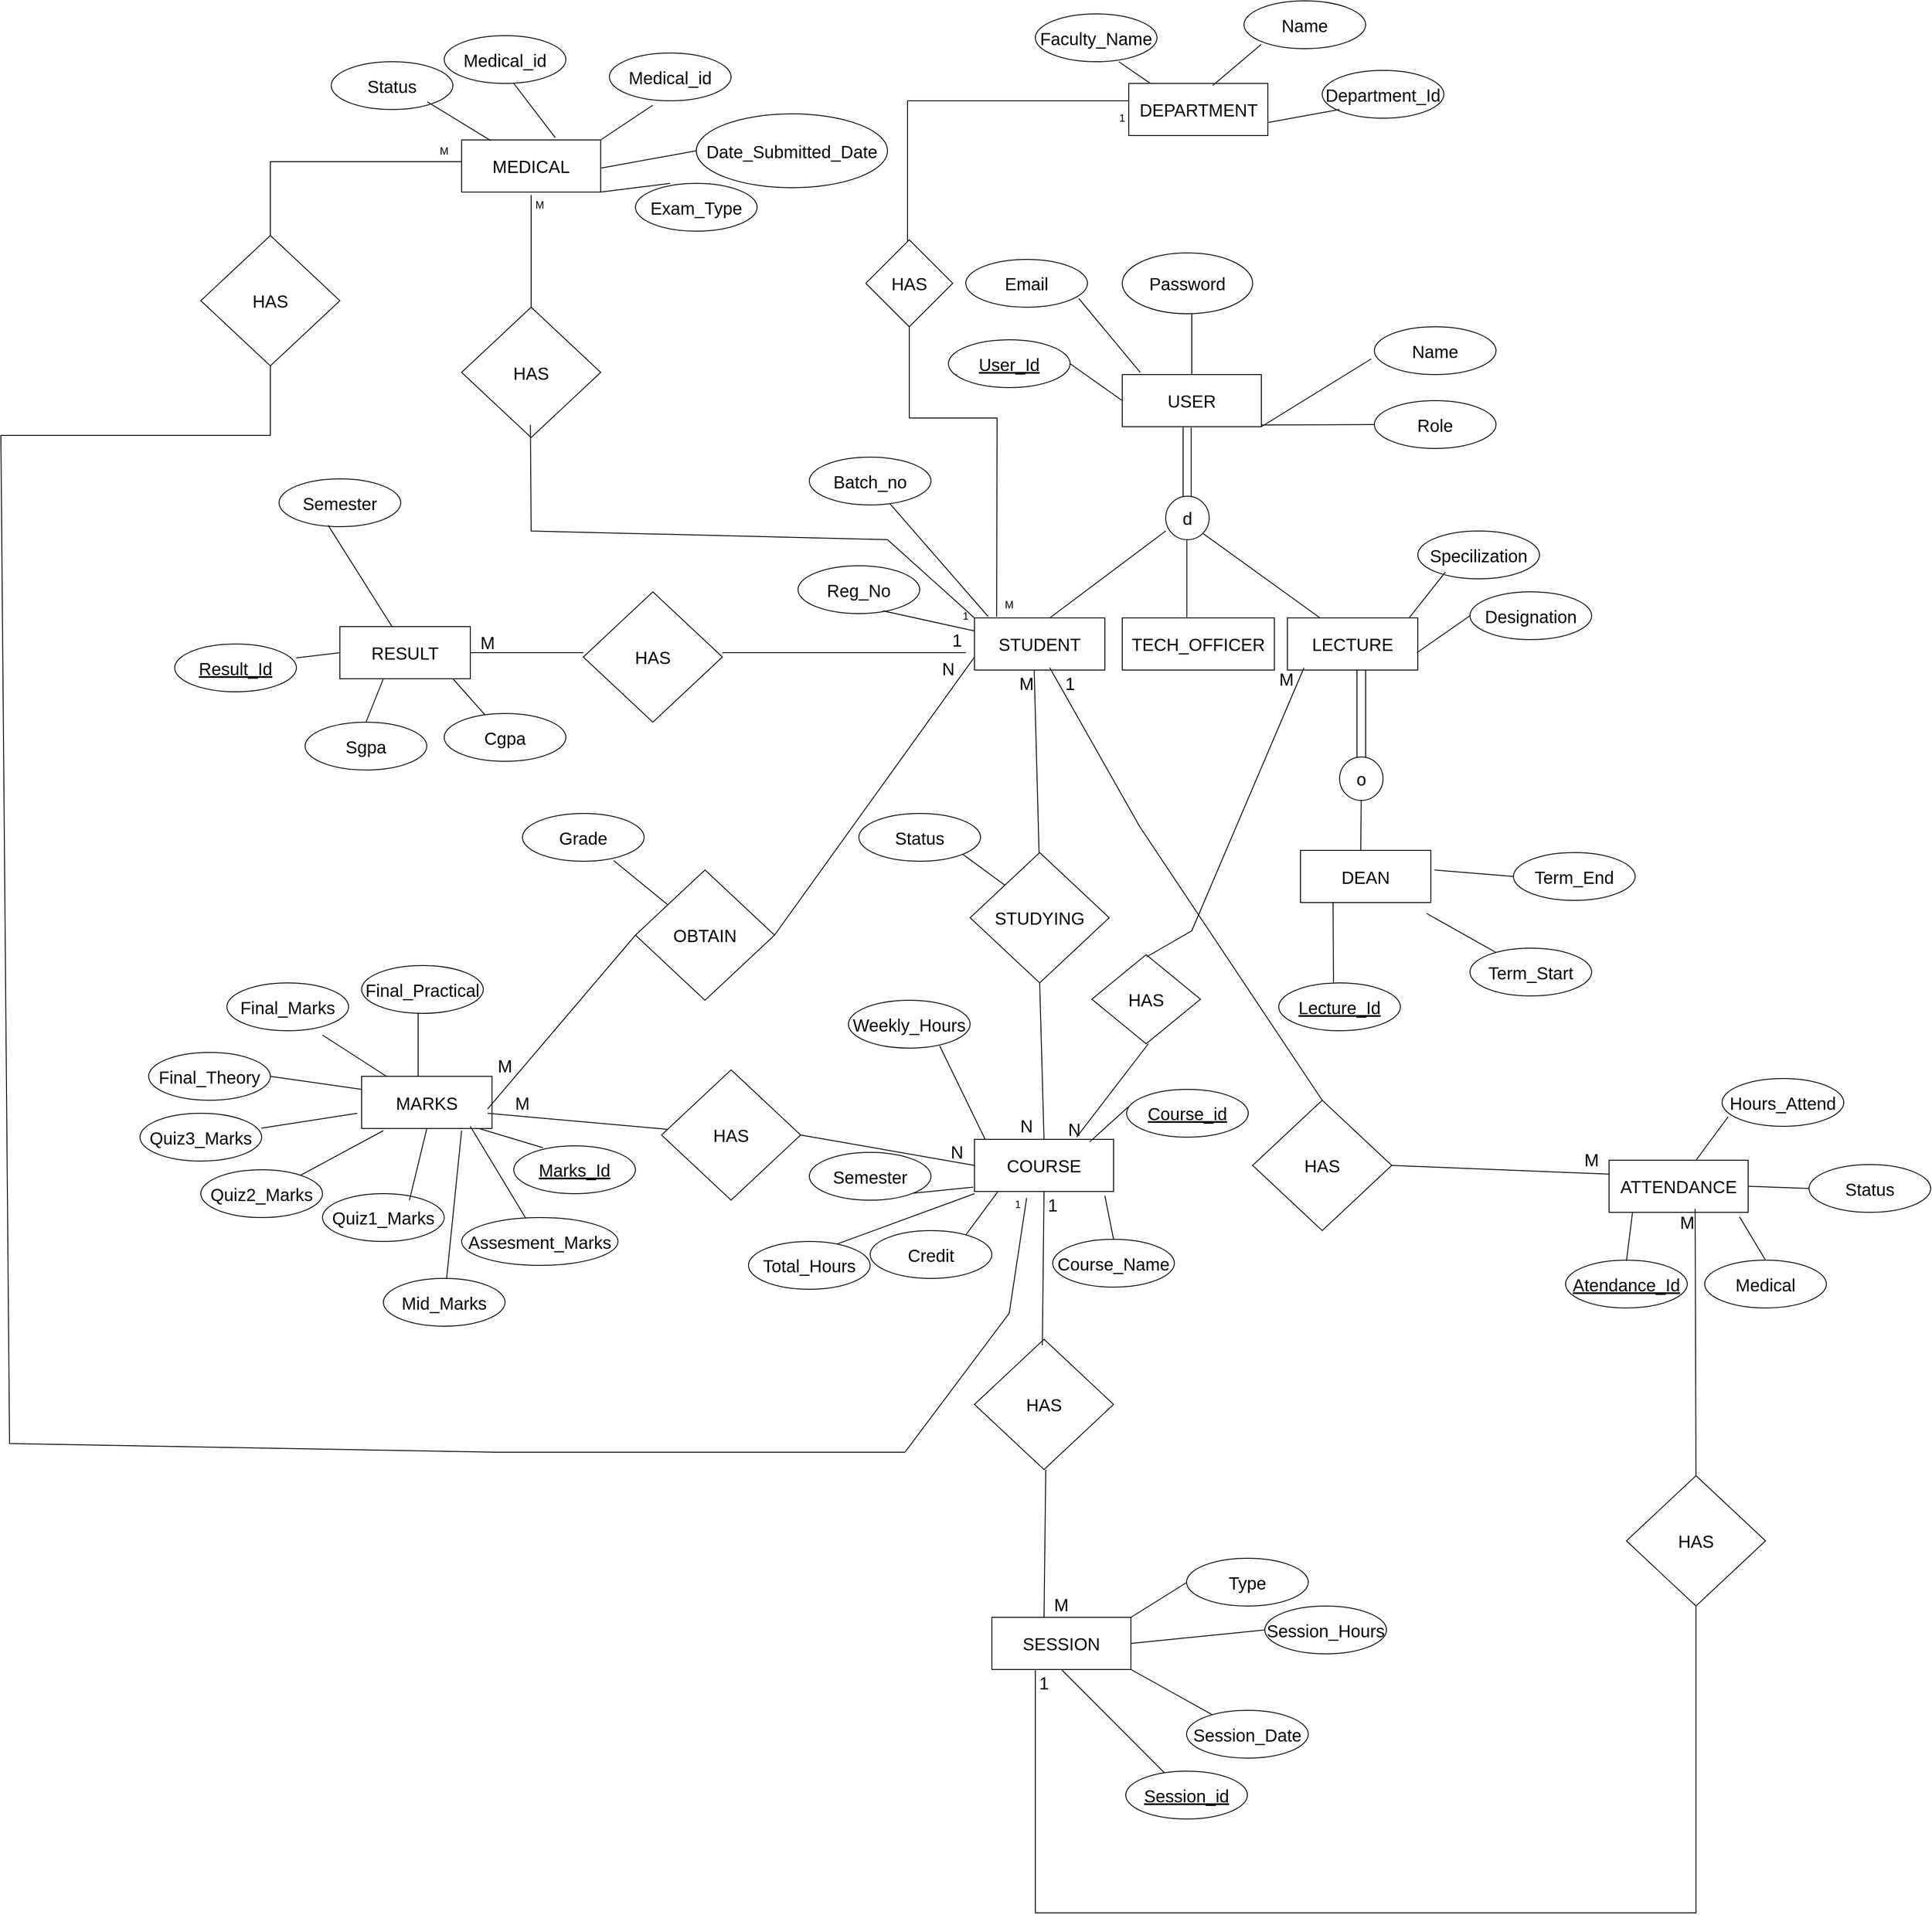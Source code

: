 <mxfile version="28.2.8">
  <diagram name="Page-1" id="Qh66qdQzl6UCUVbuFPbh">
    <mxGraphModel dx="5194" dy="1793" grid="1" gridSize="10" guides="1" tooltips="1" connect="1" arrows="1" fold="1" page="1" pageScale="1" pageWidth="1654" pageHeight="1169" background="light-dark(#FFFFFF,#000000)" math="0" shadow="0">
      <root>
        <mxCell id="0" />
        <mxCell id="1" parent="0" />
        <mxCell id="bX-nkgjppk_giDj6LDvc-8" value="&lt;font&gt;USER&lt;/font&gt;" style="rounded=0;whiteSpace=wrap;html=1;fontSize=20;labelBackgroundColor=default;" parent="1" vertex="1">
          <mxGeometry x="1130" y="430" width="160" height="60" as="geometry" />
        </mxCell>
        <mxCell id="bX-nkgjppk_giDj6LDvc-9" value="" style="endArrow=none;html=1;rounded=0;fontSize=20;" parent="1" edge="1">
          <mxGeometry width="50" height="50" relative="1" as="geometry">
            <mxPoint x="1210" y="430" as="sourcePoint" />
            <mxPoint x="1210" y="360" as="targetPoint" />
          </mxGeometry>
        </mxCell>
        <mxCell id="bX-nkgjppk_giDj6LDvc-12" value="Password" style="ellipse;whiteSpace=wrap;html=1;fontSize=20;" parent="1" vertex="1">
          <mxGeometry x="1130" y="290" width="150" height="70" as="geometry" />
        </mxCell>
        <mxCell id="bX-nkgjppk_giDj6LDvc-14" value="&lt;u&gt;User_Id&lt;/u&gt;" style="ellipse;whiteSpace=wrap;html=1;fontSize=20;" parent="1" vertex="1">
          <mxGeometry x="930" y="390" width="140" height="55" as="geometry" />
        </mxCell>
        <mxCell id="bX-nkgjppk_giDj6LDvc-15" value="" style="endArrow=none;html=1;rounded=0;exitX=1;exitY=0.5;exitDx=0;exitDy=0;fontSize=20;" parent="1" source="bX-nkgjppk_giDj6LDvc-14" edge="1">
          <mxGeometry width="50" height="50" relative="1" as="geometry">
            <mxPoint x="1080" y="510" as="sourcePoint" />
            <mxPoint x="1130" y="460" as="targetPoint" />
          </mxGeometry>
        </mxCell>
        <mxCell id="bX-nkgjppk_giDj6LDvc-20" value="Name" style="ellipse;whiteSpace=wrap;html=1;fontSize=20;" parent="1" vertex="1">
          <mxGeometry x="1420" y="375" width="140" height="55" as="geometry" />
        </mxCell>
        <mxCell id="bX-nkgjppk_giDj6LDvc-21" value="" style="endArrow=none;html=1;rounded=0;exitX=1;exitY=0.5;exitDx=0;exitDy=0;entryX=0.046;entryY=0.218;entryDx=0;entryDy=0;entryPerimeter=0;fontSize=20;" parent="1" edge="1">
          <mxGeometry width="50" height="50" relative="1" as="geometry">
            <mxPoint x="1290" y="490" as="sourcePoint" />
            <mxPoint x="1416.44" y="411.99" as="targetPoint" />
            <Array as="points" />
          </mxGeometry>
        </mxCell>
        <mxCell id="bX-nkgjppk_giDj6LDvc-22" value="Email" style="ellipse;whiteSpace=wrap;html=1;fontSize=20;" parent="1" vertex="1">
          <mxGeometry x="950" y="297.5" width="140" height="55" as="geometry" />
        </mxCell>
        <mxCell id="bX-nkgjppk_giDj6LDvc-23" value="" style="endArrow=none;html=1;rounded=0;exitX=0.129;exitY=-0.043;exitDx=0;exitDy=0;exitPerimeter=0;fontSize=20;" parent="1" source="bX-nkgjppk_giDj6LDvc-8" edge="1">
          <mxGeometry width="50" height="50" relative="1" as="geometry">
            <mxPoint x="1080" y="412.5" as="sourcePoint" />
            <mxPoint x="1080" y="342.5" as="targetPoint" />
          </mxGeometry>
        </mxCell>
        <mxCell id="bX-nkgjppk_giDj6LDvc-25" value="" style="endArrow=none;html=1;rounded=0;fontSize=20;" parent="1" edge="1">
          <mxGeometry width="50" height="50" relative="1" as="geometry">
            <mxPoint x="1200" y="570" as="sourcePoint" />
            <mxPoint x="1200" y="490" as="targetPoint" />
          </mxGeometry>
        </mxCell>
        <mxCell id="bX-nkgjppk_giDj6LDvc-26" value="" style="endArrow=none;html=1;rounded=0;fontSize=20;" parent="1" edge="1">
          <mxGeometry width="50" height="50" relative="1" as="geometry">
            <mxPoint x="1209.29" y="570" as="sourcePoint" />
            <mxPoint x="1209.29" y="490" as="targetPoint" />
          </mxGeometry>
        </mxCell>
        <mxCell id="bX-nkgjppk_giDj6LDvc-27" value="d" style="ellipse;whiteSpace=wrap;html=1;aspect=fixed;fontSize=20;" parent="1" vertex="1">
          <mxGeometry x="1180" y="570" width="50" height="50" as="geometry" />
        </mxCell>
        <mxCell id="bX-nkgjppk_giDj6LDvc-28" value="" style="endArrow=none;html=1;rounded=0;exitX=0.57;exitY=0.014;exitDx=0;exitDy=0;exitPerimeter=0;fontSize=20;" parent="1" source="bX-nkgjppk_giDj6LDvc-31" edge="1">
          <mxGeometry width="50" height="50" relative="1" as="geometry">
            <mxPoint x="1070" y="710" as="sourcePoint" />
            <mxPoint x="1180" y="610" as="targetPoint" />
          </mxGeometry>
        </mxCell>
        <mxCell id="bX-nkgjppk_giDj6LDvc-29" value="" style="endArrow=none;html=1;rounded=0;fontSize=20;" parent="1" edge="1">
          <mxGeometry width="50" height="50" relative="1" as="geometry">
            <mxPoint x="1204.29" y="720" as="sourcePoint" />
            <mxPoint x="1204.29" y="620" as="targetPoint" />
          </mxGeometry>
        </mxCell>
        <mxCell id="bX-nkgjppk_giDj6LDvc-30" value="" style="endArrow=none;html=1;rounded=0;entryX=1;entryY=1;entryDx=0;entryDy=0;exitX=0.25;exitY=0;exitDx=0;exitDy=0;fontSize=20;" parent="1" source="bX-nkgjppk_giDj6LDvc-33" target="bX-nkgjppk_giDj6LDvc-27" edge="1">
          <mxGeometry width="50" height="50" relative="1" as="geometry">
            <mxPoint x="1340" y="700" as="sourcePoint" />
            <mxPoint x="1240" y="620" as="targetPoint" />
          </mxGeometry>
        </mxCell>
        <mxCell id="bX-nkgjppk_giDj6LDvc-31" value="&lt;font&gt;STUDENT&lt;/font&gt;" style="rounded=0;whiteSpace=wrap;html=1;fontSize=20;" parent="1" vertex="1">
          <mxGeometry x="960" y="710" width="150" height="60" as="geometry" />
        </mxCell>
        <mxCell id="bX-nkgjppk_giDj6LDvc-32" value="&lt;font&gt;TECH_OFFICER&lt;/font&gt;" style="rounded=0;whiteSpace=wrap;html=1;fontSize=20;" parent="1" vertex="1">
          <mxGeometry x="1130" y="710" width="175" height="60" as="geometry" />
        </mxCell>
        <mxCell id="bX-nkgjppk_giDj6LDvc-33" value="&lt;font&gt;LECTURE&lt;/font&gt;" style="rounded=0;whiteSpace=wrap;html=1;fontSize=20;" parent="1" vertex="1">
          <mxGeometry x="1320" y="710" width="150" height="60" as="geometry" />
        </mxCell>
        <mxCell id="UqmcxjYlmGOQxnhvRvWn-1" value="" style="endArrow=none;html=1;rounded=0;entryX=0.458;entryY=1.011;entryDx=0;entryDy=0;entryPerimeter=0;fontSize=20;" parent="1" target="bX-nkgjppk_giDj6LDvc-31" edge="1">
          <mxGeometry width="50" height="50" relative="1" as="geometry">
            <mxPoint x="1034.29" y="980" as="sourcePoint" />
            <mxPoint x="1034.29" y="770" as="targetPoint" />
          </mxGeometry>
        </mxCell>
        <mxCell id="UqmcxjYlmGOQxnhvRvWn-2" value="STUDYING" style="rhombus;whiteSpace=wrap;html=1;fontSize=20;" parent="1" vertex="1">
          <mxGeometry x="955" y="980" width="160" height="150" as="geometry" />
        </mxCell>
        <mxCell id="UqmcxjYlmGOQxnhvRvWn-3" value="" style="endArrow=none;html=1;rounded=0;entryX=0.5;entryY=1;entryDx=0;entryDy=0;exitX=0.5;exitY=0;exitDx=0;exitDy=0;fontSize=20;" parent="1" source="UqmcxjYlmGOQxnhvRvWn-4" target="UqmcxjYlmGOQxnhvRvWn-2" edge="1">
          <mxGeometry width="50" height="50" relative="1" as="geometry">
            <mxPoint x="1030" y="1310" as="sourcePoint" />
            <mxPoint x="1060" y="1150" as="targetPoint" />
          </mxGeometry>
        </mxCell>
        <mxCell id="UqmcxjYlmGOQxnhvRvWn-4" value="&lt;font&gt;COURSE&lt;/font&gt;" style="rounded=0;whiteSpace=wrap;html=1;fontSize=20;" parent="1" vertex="1">
          <mxGeometry x="960" y="1310" width="160" height="60" as="geometry" />
        </mxCell>
        <mxCell id="UqmcxjYlmGOQxnhvRvWn-5" value="HAS" style="rhombus;whiteSpace=wrap;html=1;fontSize=20;" parent="1" vertex="1">
          <mxGeometry x="510" y="680" width="160" height="150" as="geometry" />
        </mxCell>
        <mxCell id="UqmcxjYlmGOQxnhvRvWn-14" value="" style="endArrow=none;html=1;rounded=0;fontSize=20;" parent="1" edge="1">
          <mxGeometry width="50" height="50" relative="1" as="geometry">
            <mxPoint x="1400" y="870" as="sourcePoint" />
            <mxPoint x="1400" y="770" as="targetPoint" />
          </mxGeometry>
        </mxCell>
        <mxCell id="UqmcxjYlmGOQxnhvRvWn-15" value="" style="endArrow=none;html=1;rounded=0;fontSize=20;" parent="1" edge="1">
          <mxGeometry width="50" height="50" relative="1" as="geometry">
            <mxPoint x="1410" y="870" as="sourcePoint" />
            <mxPoint x="1410" y="770" as="targetPoint" />
          </mxGeometry>
        </mxCell>
        <mxCell id="UqmcxjYlmGOQxnhvRvWn-16" value="o" style="ellipse;whiteSpace=wrap;html=1;aspect=fixed;fontSize=20;" parent="1" vertex="1">
          <mxGeometry x="1380" y="870" width="50" height="50" as="geometry" />
        </mxCell>
        <mxCell id="UqmcxjYlmGOQxnhvRvWn-17" value="" style="endArrow=none;html=1;rounded=0;fontSize=20;" parent="1" target="UqmcxjYlmGOQxnhvRvWn-16" edge="1">
          <mxGeometry width="50" height="50" relative="1" as="geometry">
            <mxPoint x="1404.29" y="990" as="sourcePoint" />
            <mxPoint x="1404.29" y="930" as="targetPoint" />
          </mxGeometry>
        </mxCell>
        <mxCell id="UqmcxjYlmGOQxnhvRvWn-18" value="&lt;font&gt;DEAN&lt;/font&gt;" style="rounded=0;whiteSpace=wrap;html=1;fontSize=20;" parent="1" vertex="1">
          <mxGeometry x="1335" y="977.5" width="150" height="60" as="geometry" />
        </mxCell>
        <mxCell id="UqmcxjYlmGOQxnhvRvWn-20" value="" style="endArrow=none;html=1;rounded=0;entryX=0.25;entryY=1;entryDx=0;entryDy=0;fontSize=20;" parent="1" target="UqmcxjYlmGOQxnhvRvWn-18" edge="1">
          <mxGeometry width="50" height="50" relative="1" as="geometry">
            <mxPoint x="1373" y="1130" as="sourcePoint" />
            <mxPoint x="1380.71" y="1060" as="targetPoint" />
          </mxGeometry>
        </mxCell>
        <mxCell id="UqmcxjYlmGOQxnhvRvWn-22" value="&lt;u&gt;Lecture_Id&lt;/u&gt;" style="ellipse;whiteSpace=wrap;html=1;fontSize=20;" parent="1" vertex="1">
          <mxGeometry x="1310" y="1130" width="140" height="55" as="geometry" />
        </mxCell>
        <mxCell id="UqmcxjYlmGOQxnhvRvWn-23" value="" style="endArrow=none;html=1;rounded=0;exitX=0.5;exitY=0;exitDx=0;exitDy=0;fontSize=20;" parent="1" edge="1">
          <mxGeometry width="50" height="50" relative="1" as="geometry">
            <mxPoint x="670" y="750" as="sourcePoint" />
            <mxPoint x="950" y="750" as="targetPoint" />
            <Array as="points" />
          </mxGeometry>
        </mxCell>
        <mxCell id="UqmcxjYlmGOQxnhvRvWn-24" value="OBTAIN" style="rhombus;whiteSpace=wrap;html=1;fontSize=20;" parent="1" vertex="1">
          <mxGeometry x="570" y="1000" width="160" height="150" as="geometry" />
        </mxCell>
        <mxCell id="UqmcxjYlmGOQxnhvRvWn-25" value="" style="endArrow=none;html=1;rounded=0;entryX=0;entryY=0.75;entryDx=0;entryDy=0;exitX=1;exitY=0.5;exitDx=0;exitDy=0;fontSize=20;" parent="1" source="UqmcxjYlmGOQxnhvRvWn-24" target="bX-nkgjppk_giDj6LDvc-31" edge="1">
          <mxGeometry width="50" height="50" relative="1" as="geometry">
            <mxPoint x="720" y="960" as="sourcePoint" />
            <mxPoint x="955" y="907.5" as="targetPoint" />
            <Array as="points" />
          </mxGeometry>
        </mxCell>
        <mxCell id="UqmcxjYlmGOQxnhvRvWn-26" value="" style="endArrow=none;html=1;rounded=0;fontSize=20;" parent="1" edge="1">
          <mxGeometry width="50" height="50" relative="1" as="geometry">
            <mxPoint x="320" y="1260" as="sourcePoint" />
            <mxPoint x="320" y="1150" as="targetPoint" />
          </mxGeometry>
        </mxCell>
        <mxCell id="UqmcxjYlmGOQxnhvRvWn-27" value="&lt;font&gt;MARKS&lt;/font&gt;" style="rounded=0;whiteSpace=wrap;html=1;fontSize=20;" parent="1" vertex="1">
          <mxGeometry x="255" y="1237.5" width="150" height="60" as="geometry" />
        </mxCell>
        <mxCell id="UqmcxjYlmGOQxnhvRvWn-28" value="" style="endArrow=none;html=1;rounded=0;fontSize=20;" parent="1" edge="1">
          <mxGeometry width="50" height="50" relative="1" as="geometry">
            <mxPoint x="380" y="750" as="sourcePoint" />
            <mxPoint x="510" y="750" as="targetPoint" />
          </mxGeometry>
        </mxCell>
        <mxCell id="UqmcxjYlmGOQxnhvRvWn-29" value="&lt;font&gt;RESULT&lt;/font&gt;" style="rounded=0;whiteSpace=wrap;html=1;fontSize=20;" parent="1" vertex="1">
          <mxGeometry x="230" y="720" width="150" height="60" as="geometry" />
        </mxCell>
        <mxCell id="UqmcxjYlmGOQxnhvRvWn-30" value="" style="endArrow=none;html=1;rounded=0;fontSize=20;" parent="1" edge="1">
          <mxGeometry width="50" height="50" relative="1" as="geometry">
            <mxPoint x="150" y="1370" as="sourcePoint" />
            <mxPoint x="280" y="1300" as="targetPoint" />
          </mxGeometry>
        </mxCell>
        <mxCell id="UqmcxjYlmGOQxnhvRvWn-31" value="Quiz2_Marks" style="ellipse;whiteSpace=wrap;html=1;fontSize=20;" parent="1" vertex="1">
          <mxGeometry x="70" y="1345" width="140" height="55" as="geometry" />
        </mxCell>
        <mxCell id="UqmcxjYlmGOQxnhvRvWn-32" value="Quiz3_Marks" style="ellipse;whiteSpace=wrap;html=1;fontSize=20;" parent="1" vertex="1">
          <mxGeometry y="1280" width="140" height="55" as="geometry" />
        </mxCell>
        <mxCell id="UqmcxjYlmGOQxnhvRvWn-33" value="Final_Theory" style="ellipse;whiteSpace=wrap;html=1;fontSize=20;" parent="1" vertex="1">
          <mxGeometry x="10" y="1210" width="140" height="55" as="geometry" />
        </mxCell>
        <mxCell id="UqmcxjYlmGOQxnhvRvWn-34" value="&lt;u&gt;Marks_Id&lt;/u&gt;" style="ellipse;whiteSpace=wrap;html=1;fontSize=20;" parent="1" vertex="1">
          <mxGeometry x="430" y="1317.5" width="140" height="55" as="geometry" />
        </mxCell>
        <mxCell id="UqmcxjYlmGOQxnhvRvWn-35" value="Quiz1_Marks" style="ellipse;whiteSpace=wrap;html=1;fontSize=20;" parent="1" vertex="1">
          <mxGeometry x="210" y="1372.5" width="140" height="55" as="geometry" />
        </mxCell>
        <mxCell id="UqmcxjYlmGOQxnhvRvWn-36" value="Final_Practical" style="ellipse;whiteSpace=wrap;html=1;fontSize=20;" parent="1" vertex="1">
          <mxGeometry x="255" y="1110" width="140" height="55" as="geometry" />
        </mxCell>
        <mxCell id="UqmcxjYlmGOQxnhvRvWn-37" value="" style="endArrow=none;html=1;rounded=0;entryX=0.5;entryY=1;entryDx=0;entryDy=0;fontSize=20;" parent="1" target="UqmcxjYlmGOQxnhvRvWn-27" edge="1">
          <mxGeometry width="50" height="50" relative="1" as="geometry">
            <mxPoint x="310" y="1380" as="sourcePoint" />
            <mxPoint x="440" y="1310" as="targetPoint" />
          </mxGeometry>
        </mxCell>
        <mxCell id="UqmcxjYlmGOQxnhvRvWn-38" value="" style="endArrow=none;html=1;rounded=0;exitX=0.24;exitY=0.13;exitDx=0;exitDy=0;exitPerimeter=0;fontSize=20;" parent="1" edge="1">
          <mxGeometry width="50" height="50" relative="1" as="geometry">
            <mxPoint x="463.6" y="1319.65" as="sourcePoint" />
            <mxPoint x="390" y="1297.5" as="targetPoint" />
          </mxGeometry>
        </mxCell>
        <mxCell id="UqmcxjYlmGOQxnhvRvWn-39" value="" style="endArrow=none;html=1;rounded=0;exitX=0.997;exitY=0.312;exitDx=0;exitDy=0;exitPerimeter=0;fontSize=20;" parent="1" source="UqmcxjYlmGOQxnhvRvWn-32" edge="1">
          <mxGeometry width="50" height="50" relative="1" as="geometry">
            <mxPoint x="120" y="1350" as="sourcePoint" />
            <mxPoint x="250" y="1280" as="targetPoint" />
          </mxGeometry>
        </mxCell>
        <mxCell id="UqmcxjYlmGOQxnhvRvWn-40" value="" style="endArrow=none;html=1;rounded=0;exitX=1;exitY=0.5;exitDx=0;exitDy=0;entryX=0;entryY=0.25;entryDx=0;entryDy=0;fontSize=20;" parent="1" source="UqmcxjYlmGOQxnhvRvWn-33" target="UqmcxjYlmGOQxnhvRvWn-27" edge="1">
          <mxGeometry width="50" height="50" relative="1" as="geometry">
            <mxPoint x="110" y="1240" as="sourcePoint" />
            <mxPoint x="240" y="1170" as="targetPoint" />
          </mxGeometry>
        </mxCell>
        <mxCell id="UqmcxjYlmGOQxnhvRvWn-43" value="" style="endArrow=none;html=1;rounded=0;entryX=0;entryY=0.5;entryDx=0;entryDy=0;fontSize=20;" parent="1" target="UqmcxjYlmGOQxnhvRvWn-24" edge="1">
          <mxGeometry width="50" height="50" relative="1" as="geometry">
            <mxPoint x="400" y="1275" as="sourcePoint" />
            <mxPoint x="700" y="1120" as="targetPoint" />
          </mxGeometry>
        </mxCell>
        <mxCell id="UqmcxjYlmGOQxnhvRvWn-44" value="Cgpa" style="ellipse;whiteSpace=wrap;html=1;fontSize=20;" parent="1" vertex="1">
          <mxGeometry x="350" y="820" width="140" height="55" as="geometry" />
        </mxCell>
        <mxCell id="UqmcxjYlmGOQxnhvRvWn-45" value="&lt;u&gt;Result_Id&lt;/u&gt;" style="ellipse;whiteSpace=wrap;html=1;fontSize=20;" parent="1" vertex="1">
          <mxGeometry x="40" y="740" width="140" height="55" as="geometry" />
        </mxCell>
        <mxCell id="UqmcxjYlmGOQxnhvRvWn-47" value="Sgpa" style="ellipse;whiteSpace=wrap;html=1;fontSize=20;" parent="1" vertex="1">
          <mxGeometry x="190" y="830" width="140" height="55" as="geometry" />
        </mxCell>
        <mxCell id="UqmcxjYlmGOQxnhvRvWn-49" value="" style="endArrow=none;html=1;rounded=0;exitX=0.5;exitY=0;exitDx=0;exitDy=0;fontSize=20;" parent="1" source="UqmcxjYlmGOQxnhvRvWn-47" edge="1">
          <mxGeometry width="50" height="50" relative="1" as="geometry">
            <mxPoint x="280" y="890" as="sourcePoint" />
            <mxPoint x="280" y="780" as="targetPoint" />
          </mxGeometry>
        </mxCell>
        <mxCell id="UqmcxjYlmGOQxnhvRvWn-50" value="" style="endArrow=none;html=1;rounded=0;fontSize=20;" parent="1" source="UqmcxjYlmGOQxnhvRvWn-44" edge="1">
          <mxGeometry width="50" height="50" relative="1" as="geometry">
            <mxPoint x="360" y="890" as="sourcePoint" />
            <mxPoint x="360" y="780" as="targetPoint" />
          </mxGeometry>
        </mxCell>
        <mxCell id="UqmcxjYlmGOQxnhvRvWn-51" value="" style="endArrow=none;html=1;rounded=0;entryX=0.998;entryY=0.291;entryDx=0;entryDy=0;entryPerimeter=0;exitX=0;exitY=0.5;exitDx=0;exitDy=0;fontSize=20;" parent="1" source="UqmcxjYlmGOQxnhvRvWn-29" target="UqmcxjYlmGOQxnhvRvWn-45" edge="1">
          <mxGeometry width="50" height="50" relative="1" as="geometry">
            <mxPoint x="230" y="780" as="sourcePoint" />
            <mxPoint x="230.41" y="730" as="targetPoint" />
          </mxGeometry>
        </mxCell>
        <mxCell id="UqmcxjYlmGOQxnhvRvWn-53" value="HAS" style="rhombus;whiteSpace=wrap;html=1;fontSize=20;" parent="1" vertex="1">
          <mxGeometry x="600" y="1230" width="160" height="150" as="geometry" />
        </mxCell>
        <mxCell id="UqmcxjYlmGOQxnhvRvWn-54" value="HAS" style="rhombus;whiteSpace=wrap;html=1;fontSize=20;" parent="1" vertex="1">
          <mxGeometry x="1280" y="1265" width="160" height="150" as="geometry" />
        </mxCell>
        <mxCell id="UqmcxjYlmGOQxnhvRvWn-55" value="" style="endArrow=none;html=1;rounded=0;fontSize=20;" parent="1" target="UqmcxjYlmGOQxnhvRvWn-53" edge="1">
          <mxGeometry width="50" height="50" relative="1" as="geometry">
            <mxPoint x="400" y="1280" as="sourcePoint" />
            <mxPoint x="450" y="1230" as="targetPoint" />
          </mxGeometry>
        </mxCell>
        <mxCell id="UqmcxjYlmGOQxnhvRvWn-56" value="" style="endArrow=none;html=1;rounded=0;entryX=0;entryY=0.5;entryDx=0;entryDy=0;exitX=1;exitY=0.5;exitDx=0;exitDy=0;fontSize=20;" parent="1" source="UqmcxjYlmGOQxnhvRvWn-53" target="UqmcxjYlmGOQxnhvRvWn-4" edge="1">
          <mxGeometry width="50" height="50" relative="1" as="geometry">
            <mxPoint x="766" y="1283" as="sourcePoint" />
            <mxPoint x="987" y="1287" as="targetPoint" />
          </mxGeometry>
        </mxCell>
        <mxCell id="UqmcxjYlmGOQxnhvRvWn-58" value="" style="endArrow=none;html=1;rounded=0;entryX=0.5;entryY=0;entryDx=0;entryDy=0;exitX=0.577;exitY=0.955;exitDx=0;exitDy=0;exitPerimeter=0;fontSize=20;" parent="1" source="bX-nkgjppk_giDj6LDvc-31" target="UqmcxjYlmGOQxnhvRvWn-54" edge="1">
          <mxGeometry width="50" height="50" relative="1" as="geometry">
            <mxPoint x="1060" y="780" as="sourcePoint" />
            <mxPoint x="1320" y="1139.5" as="targetPoint" />
            <Array as="points">
              <mxPoint x="1150" y="950" />
            </Array>
          </mxGeometry>
        </mxCell>
        <mxCell id="UqmcxjYlmGOQxnhvRvWn-59" value="Credit" style="ellipse;whiteSpace=wrap;html=1;fontSize=20;" parent="1" vertex="1">
          <mxGeometry x="840" y="1415" width="140" height="55" as="geometry" />
        </mxCell>
        <mxCell id="UqmcxjYlmGOQxnhvRvWn-60" value="Course_Name" style="ellipse;whiteSpace=wrap;html=1;fontSize=20;" parent="1" vertex="1">
          <mxGeometry x="1050" y="1425" width="140" height="55" as="geometry" />
        </mxCell>
        <mxCell id="UqmcxjYlmGOQxnhvRvWn-61" value="&lt;u&gt;Course_id&lt;/u&gt;" style="ellipse;whiteSpace=wrap;html=1;fontSize=20;" parent="1" vertex="1">
          <mxGeometry x="1135" y="1252.5" width="140" height="55" as="geometry" />
        </mxCell>
        <mxCell id="UqmcxjYlmGOQxnhvRvWn-63" value="" style="endArrow=none;html=1;rounded=0;fontSize=20;" parent="1" edge="1">
          <mxGeometry width="50" height="50" relative="1" as="geometry">
            <mxPoint x="950" y="1420" as="sourcePoint" />
            <mxPoint x="987" y="1370" as="targetPoint" />
          </mxGeometry>
        </mxCell>
        <mxCell id="UqmcxjYlmGOQxnhvRvWn-64" value="" style="endArrow=none;html=1;rounded=0;fontSize=20;entryX=0.012;entryY=0.371;entryDx=0;entryDy=0;entryPerimeter=0;exitX=0.828;exitY=0.049;exitDx=0;exitDy=0;exitPerimeter=0;" parent="1" source="UqmcxjYlmGOQxnhvRvWn-4" target="UqmcxjYlmGOQxnhvRvWn-61" edge="1">
          <mxGeometry width="50" height="50" relative="1" as="geometry">
            <mxPoint x="1083" y="1319" as="sourcePoint" />
            <mxPoint x="1120" y="1269" as="targetPoint" />
          </mxGeometry>
        </mxCell>
        <mxCell id="UqmcxjYlmGOQxnhvRvWn-65" value="" style="endArrow=none;html=1;rounded=0;exitX=0.5;exitY=0;exitDx=0;exitDy=0;fontSize=20;" parent="1" source="UqmcxjYlmGOQxnhvRvWn-60" edge="1">
          <mxGeometry width="50" height="50" relative="1" as="geometry">
            <mxPoint x="1073" y="1425" as="sourcePoint" />
            <mxPoint x="1110" y="1375" as="targetPoint" />
          </mxGeometry>
        </mxCell>
        <mxCell id="UqmcxjYlmGOQxnhvRvWn-67" value="Term_Start" style="ellipse;whiteSpace=wrap;html=1;fontSize=20;" parent="1" vertex="1">
          <mxGeometry x="1530" y="1090" width="140" height="55" as="geometry" />
        </mxCell>
        <mxCell id="UqmcxjYlmGOQxnhvRvWn-68" value="Term_End" style="ellipse;whiteSpace=wrap;html=1;fontSize=20;" parent="1" vertex="1">
          <mxGeometry x="1580" y="980" width="140" height="55" as="geometry" />
        </mxCell>
        <mxCell id="UqmcxjYlmGOQxnhvRvWn-70" value="" style="endArrow=none;html=1;rounded=0;entryX=0.25;entryY=1;entryDx=0;entryDy=0;fontSize=20;" parent="1" source="UqmcxjYlmGOQxnhvRvWn-67" edge="1">
          <mxGeometry width="50" height="50" relative="1" as="geometry">
            <mxPoint x="1480" y="1130" as="sourcePoint" />
            <mxPoint x="1480" y="1050" as="targetPoint" />
          </mxGeometry>
        </mxCell>
        <mxCell id="UqmcxjYlmGOQxnhvRvWn-72" value="" style="endArrow=none;html=1;rounded=0;entryX=0.25;entryY=1;entryDx=0;entryDy=0;exitX=0;exitY=0.5;exitDx=0;exitDy=0;fontSize=20;" parent="1" source="UqmcxjYlmGOQxnhvRvWn-68" edge="1">
          <mxGeometry width="50" height="50" relative="1" as="geometry">
            <mxPoint x="1489.17" y="1080" as="sourcePoint" />
            <mxPoint x="1489.17" y="1000" as="targetPoint" />
          </mxGeometry>
        </mxCell>
        <mxCell id="UqmcxjYlmGOQxnhvRvWn-73" value="Specilization" style="ellipse;whiteSpace=wrap;html=1;fontSize=20;" parent="1" vertex="1">
          <mxGeometry x="1470" y="610" width="140" height="55" as="geometry" />
        </mxCell>
        <mxCell id="UqmcxjYlmGOQxnhvRvWn-77" value="" style="endArrow=none;html=1;rounded=0;entryX=0.25;entryY=1;entryDx=0;entryDy=0;exitX=0.226;exitY=0.861;exitDx=0;exitDy=0;exitPerimeter=0;fontSize=20;" parent="1" source="UqmcxjYlmGOQxnhvRvWn-73" edge="1">
          <mxGeometry width="50" height="50" relative="1" as="geometry">
            <mxPoint x="1550.83" y="718" as="sourcePoint" />
            <mxPoint x="1460" y="710" as="targetPoint" />
          </mxGeometry>
        </mxCell>
        <mxCell id="UqmcxjYlmGOQxnhvRvWn-78" value="Reg_No" style="ellipse;whiteSpace=wrap;html=1;fontSize=20;" parent="1" vertex="1">
          <mxGeometry x="757" y="650" width="140" height="55" as="geometry" />
        </mxCell>
        <mxCell id="UqmcxjYlmGOQxnhvRvWn-79" value="" style="endArrow=none;html=1;rounded=0;exitX=0;exitY=0.25;exitDx=0;exitDy=0;entryX=0.698;entryY=0.943;entryDx=0;entryDy=0;entryPerimeter=0;fontSize=20;" parent="1" source="bX-nkgjppk_giDj6LDvc-31" target="UqmcxjYlmGOQxnhvRvWn-78" edge="1">
          <mxGeometry width="50" height="50" relative="1" as="geometry">
            <mxPoint x="898" y="750" as="sourcePoint" />
            <mxPoint x="910" y="700" as="targetPoint" />
          </mxGeometry>
        </mxCell>
        <mxCell id="UqmcxjYlmGOQxnhvRvWn-80" value="Final_Marks" style="ellipse;whiteSpace=wrap;html=1;fontSize=20;" parent="1" vertex="1">
          <mxGeometry x="100" y="1130" width="140" height="55" as="geometry" />
        </mxCell>
        <mxCell id="UqmcxjYlmGOQxnhvRvWn-81" value="" style="endArrow=none;html=1;rounded=0;fontSize=20;" parent="1" source="UqmcxjYlmGOQxnhvRvWn-27" edge="1">
          <mxGeometry width="50" height="50" relative="1" as="geometry">
            <mxPoint x="210" y="1300" as="sourcePoint" />
            <mxPoint x="210" y="1190" as="targetPoint" />
          </mxGeometry>
        </mxCell>
        <mxCell id="UqmcxjYlmGOQxnhvRvWn-82" value="&lt;span&gt;ATTENDANCE&lt;/span&gt;" style="rounded=0;whiteSpace=wrap;html=1;fontSize=20;" parent="1" vertex="1">
          <mxGeometry x="1690" y="1334" width="160" height="60" as="geometry" />
        </mxCell>
        <mxCell id="UqmcxjYlmGOQxnhvRvWn-83" value="&lt;u&gt;Atendance_Id&lt;/u&gt;" style="ellipse;whiteSpace=wrap;html=1;fontSize=20;" parent="1" vertex="1">
          <mxGeometry x="1640" y="1449" width="140" height="55" as="geometry" />
        </mxCell>
        <mxCell id="UqmcxjYlmGOQxnhvRvWn-84" value="Medical" style="ellipse;whiteSpace=wrap;html=1;fontSize=20;" parent="1" vertex="1">
          <mxGeometry x="1800" y="1449" width="140" height="55" as="geometry" />
        </mxCell>
        <mxCell id="UqmcxjYlmGOQxnhvRvWn-85" value="Hours_Attend" style="ellipse;whiteSpace=wrap;html=1;fontSize=20;" parent="1" vertex="1">
          <mxGeometry x="1820" y="1240" width="140" height="55" as="geometry" />
        </mxCell>
        <mxCell id="UqmcxjYlmGOQxnhvRvWn-86" value="" style="endArrow=none;html=1;rounded=0;fontSize=20;" parent="1" edge="1">
          <mxGeometry width="50" height="50" relative="1" as="geometry">
            <mxPoint x="1710" y="1450" as="sourcePoint" />
            <mxPoint x="1717" y="1394" as="targetPoint" />
          </mxGeometry>
        </mxCell>
        <mxCell id="UqmcxjYlmGOQxnhvRvWn-87" value="" style="endArrow=none;html=1;rounded=0;fontSize=20;" parent="1" edge="1">
          <mxGeometry width="50" height="50" relative="1" as="geometry">
            <mxPoint x="1790" y="1334" as="sourcePoint" />
            <mxPoint x="1827" y="1284" as="targetPoint" />
          </mxGeometry>
        </mxCell>
        <mxCell id="UqmcxjYlmGOQxnhvRvWn-88" value="" style="endArrow=none;html=1;rounded=0;exitX=0.5;exitY=0;exitDx=0;exitDy=0;fontSize=20;" parent="1" source="UqmcxjYlmGOQxnhvRvWn-84" edge="1">
          <mxGeometry width="50" height="50" relative="1" as="geometry">
            <mxPoint x="1803" y="1449" as="sourcePoint" />
            <mxPoint x="1840" y="1399" as="targetPoint" />
          </mxGeometry>
        </mxCell>
        <mxCell id="UqmcxjYlmGOQxnhvRvWn-89" value="" style="endArrow=none;html=1;rounded=0;entryX=1;entryY=0.5;entryDx=0;entryDy=0;exitX=0;exitY=0.267;exitDx=0;exitDy=0;exitPerimeter=0;fontSize=20;" parent="1" source="UqmcxjYlmGOQxnhvRvWn-82" target="UqmcxjYlmGOQxnhvRvWn-54" edge="1">
          <mxGeometry width="50" height="50" relative="1" as="geometry">
            <mxPoint x="1410" y="1560" as="sourcePoint" />
            <mxPoint x="1447" y="1510" as="targetPoint" />
          </mxGeometry>
        </mxCell>
        <mxCell id="UqmcxjYlmGOQxnhvRvWn-92" value="Status" style="ellipse;whiteSpace=wrap;html=1;fontSize=20;" parent="1" vertex="1">
          <mxGeometry x="1920" y="1339" width="140" height="55" as="geometry" />
        </mxCell>
        <mxCell id="UqmcxjYlmGOQxnhvRvWn-93" value="" style="endArrow=none;html=1;rounded=0;exitX=0;exitY=0.5;exitDx=0;exitDy=0;entryX=1;entryY=0.5;entryDx=0;entryDy=0;fontSize=20;" parent="1" source="UqmcxjYlmGOQxnhvRvWn-92" target="UqmcxjYlmGOQxnhvRvWn-82" edge="1">
          <mxGeometry width="50" height="50" relative="1" as="geometry">
            <mxPoint x="1900" y="1430" as="sourcePoint" />
            <mxPoint x="1860" y="1370" as="targetPoint" />
          </mxGeometry>
        </mxCell>
        <mxCell id="UqmcxjYlmGOQxnhvRvWn-96" value="M" style="text;html=1;whiteSpace=wrap;strokeColor=none;fillColor=none;align=center;verticalAlign=middle;rounded=0;fontSize=20;" parent="1" vertex="1">
          <mxGeometry x="410" y="1252.5" width="60" height="30" as="geometry" />
        </mxCell>
        <mxCell id="UqmcxjYlmGOQxnhvRvWn-98" value="N" style="text;html=1;whiteSpace=wrap;strokeColor=none;fillColor=none;align=center;verticalAlign=middle;rounded=0;fontSize=20;" parent="1" vertex="1">
          <mxGeometry x="910" y="1309" width="60" height="30" as="geometry" />
        </mxCell>
        <mxCell id="UqmcxjYlmGOQxnhvRvWn-99" value="M" style="text;html=1;whiteSpace=wrap;strokeColor=none;fillColor=none;align=center;verticalAlign=middle;rounded=0;fontSize=20;" parent="1" vertex="1">
          <mxGeometry x="390" y="1210" width="60" height="30" as="geometry" />
        </mxCell>
        <mxCell id="UqmcxjYlmGOQxnhvRvWn-100" value="N" style="text;html=1;whiteSpace=wrap;strokeColor=none;fillColor=none;align=center;verticalAlign=middle;rounded=0;fontSize=20;" parent="1" vertex="1">
          <mxGeometry x="900" y="752.5" width="60" height="30" as="geometry" />
        </mxCell>
        <mxCell id="UqmcxjYlmGOQxnhvRvWn-101" value="1" style="text;html=1;whiteSpace=wrap;strokeColor=none;fillColor=none;align=center;verticalAlign=middle;rounded=0;fontSize=20;" parent="1" vertex="1">
          <mxGeometry x="910" y="720" width="60" height="30" as="geometry" />
        </mxCell>
        <mxCell id="UqmcxjYlmGOQxnhvRvWn-102" value="M" style="text;html=1;whiteSpace=wrap;strokeColor=none;fillColor=none;align=center;verticalAlign=middle;rounded=0;fontSize=20;" parent="1" vertex="1">
          <mxGeometry x="370" y="722.5" width="60" height="30" as="geometry" />
        </mxCell>
        <mxCell id="UqmcxjYlmGOQxnhvRvWn-105" value="1" style="text;html=1;whiteSpace=wrap;strokeColor=none;fillColor=none;align=center;verticalAlign=middle;rounded=0;fontSize=20;" parent="1" vertex="1">
          <mxGeometry x="1040" y="770" width="60" height="30" as="geometry" />
        </mxCell>
        <mxCell id="UqmcxjYlmGOQxnhvRvWn-106" value="M" style="text;html=1;whiteSpace=wrap;strokeColor=none;fillColor=none;align=center;verticalAlign=middle;rounded=0;fontSize=20;" parent="1" vertex="1">
          <mxGeometry x="990" y="770" width="60" height="30" as="geometry" />
        </mxCell>
        <mxCell id="UqmcxjYlmGOQxnhvRvWn-110" value="N" style="text;html=1;whiteSpace=wrap;strokeColor=none;fillColor=none;align=center;verticalAlign=middle;rounded=0;fontSize=20;" parent="1" vertex="1">
          <mxGeometry x="990" y="1279" width="60" height="30" as="geometry" />
        </mxCell>
        <mxCell id="UqmcxjYlmGOQxnhvRvWn-115" value="" style="endArrow=none;html=1;rounded=0;exitX=1;exitY=0.5;exitDx=0;exitDy=0;fontSize=20;" parent="1" target="bX-nkgjppk_giDj6LDvc-14" edge="1">
          <mxGeometry width="50" height="50" relative="1" as="geometry">
            <mxPoint x="940" y="430" as="sourcePoint" />
            <mxPoint x="1000" y="472" as="targetPoint" />
          </mxGeometry>
        </mxCell>
        <mxCell id="wn23WGTJlnTn1GHfbGU1-1" value="Role" style="ellipse;whiteSpace=wrap;html=1;fontSize=20;" parent="1" vertex="1">
          <mxGeometry x="1420" y="460" width="140" height="55" as="geometry" />
        </mxCell>
        <mxCell id="wn23WGTJlnTn1GHfbGU1-3" value="" style="endArrow=none;html=1;rounded=0;entryX=0;entryY=0.5;entryDx=0;entryDy=0;fontSize=20;" parent="1" target="wn23WGTJlnTn1GHfbGU1-1" edge="1">
          <mxGeometry width="50" height="50" relative="1" as="geometry">
            <mxPoint x="1290" y="488" as="sourcePoint" />
            <mxPoint x="1396.44" y="421" as="targetPoint" />
            <Array as="points" />
          </mxGeometry>
        </mxCell>
        <mxCell id="wn23WGTJlnTn1GHfbGU1-4" value="Batch_no" style="ellipse;whiteSpace=wrap;html=1;fontSize=20;" parent="1" vertex="1">
          <mxGeometry x="770" y="525" width="140" height="55" as="geometry" />
        </mxCell>
        <mxCell id="wn23WGTJlnTn1GHfbGU1-5" value="" style="endArrow=none;html=1;rounded=0;exitX=0.104;exitY=-0.029;exitDx=0;exitDy=0;fontSize=20;exitPerimeter=0;" parent="1" source="bX-nkgjppk_giDj6LDvc-31" target="wn23WGTJlnTn1GHfbGU1-4" edge="1">
          <mxGeometry width="50" height="50" relative="1" as="geometry">
            <mxPoint x="930" y="700" as="sourcePoint" />
            <mxPoint x="942" y="600" as="targetPoint" />
          </mxGeometry>
        </mxCell>
        <mxCell id="wn23WGTJlnTn1GHfbGU1-6" value="Designation" style="ellipse;whiteSpace=wrap;html=1;fontSize=20;" parent="1" vertex="1">
          <mxGeometry x="1530" y="680" width="140" height="55" as="geometry" />
        </mxCell>
        <mxCell id="wn23WGTJlnTn1GHfbGU1-7" value="" style="endArrow=none;html=1;rounded=0;entryX=0.25;entryY=1;entryDx=0;entryDy=0;exitX=0;exitY=0.5;exitDx=0;exitDy=0;fontSize=20;" parent="1" source="wn23WGTJlnTn1GHfbGU1-6" edge="1">
          <mxGeometry width="50" height="50" relative="1" as="geometry">
            <mxPoint x="1511" y="697" as="sourcePoint" />
            <mxPoint x="1469" y="750" as="targetPoint" />
          </mxGeometry>
        </mxCell>
        <mxCell id="wn23WGTJlnTn1GHfbGU1-8" value="&lt;span&gt;SESSION&lt;/span&gt;" style="rounded=0;whiteSpace=wrap;html=1;fontSize=20;" parent="1" vertex="1">
          <mxGeometry x="980" y="1860" width="160" height="60" as="geometry" />
        </mxCell>
        <mxCell id="wn23WGTJlnTn1GHfbGU1-9" value="Session_Date" style="ellipse;whiteSpace=wrap;html=1;fontSize=20;" parent="1" vertex="1">
          <mxGeometry x="1204" y="1967" width="140" height="55" as="geometry" />
        </mxCell>
        <mxCell id="wn23WGTJlnTn1GHfbGU1-10" value="&lt;u&gt;Session_id&lt;/u&gt;" style="ellipse;whiteSpace=wrap;html=1;fontSize=20;" parent="1" vertex="1">
          <mxGeometry x="1134" y="2037" width="140" height="55" as="geometry" />
        </mxCell>
        <mxCell id="wn23WGTJlnTn1GHfbGU1-11" value="Session_Hours" style="ellipse;whiteSpace=wrap;html=1;fontSize=20;" parent="1" vertex="1">
          <mxGeometry x="1294" y="1847" width="140" height="55" as="geometry" />
        </mxCell>
        <mxCell id="wn23WGTJlnTn1GHfbGU1-12" value="Type" style="ellipse;whiteSpace=wrap;html=1;fontSize=20;" parent="1" vertex="1">
          <mxGeometry x="1204" y="1792" width="140" height="55" as="geometry" />
        </mxCell>
        <mxCell id="wn23WGTJlnTn1GHfbGU1-14" value="" style="endArrow=none;html=1;rounded=0;exitX=0;exitY=0.5;exitDx=0;exitDy=0;entryX=1;entryY=0.5;entryDx=0;entryDy=0;fontSize=20;" parent="1" source="wn23WGTJlnTn1GHfbGU1-11" target="wn23WGTJlnTn1GHfbGU1-8" edge="1">
          <mxGeometry width="50" height="50" relative="1" as="geometry">
            <mxPoint x="1194" y="1928.5" as="sourcePoint" />
            <mxPoint x="1124" y="1925.5" as="targetPoint" />
          </mxGeometry>
        </mxCell>
        <mxCell id="wn23WGTJlnTn1GHfbGU1-15" value="" style="endArrow=none;html=1;rounded=0;entryX=1;entryY=1;entryDx=0;entryDy=0;fontSize=20;" parent="1" source="wn23WGTJlnTn1GHfbGU1-9" target="wn23WGTJlnTn1GHfbGU1-8" edge="1">
          <mxGeometry width="50" height="50" relative="1" as="geometry">
            <mxPoint x="1194" y="1950" as="sourcePoint" />
            <mxPoint x="1124" y="1947" as="targetPoint" />
          </mxGeometry>
        </mxCell>
        <mxCell id="wn23WGTJlnTn1GHfbGU1-16" value="" style="endArrow=none;html=1;rounded=0;exitX=0;exitY=0.5;exitDx=0;exitDy=0;entryX=1;entryY=0;entryDx=0;entryDy=0;fontSize=20;" parent="1" target="wn23WGTJlnTn1GHfbGU1-8" edge="1">
          <mxGeometry width="50" height="50" relative="1" as="geometry">
            <mxPoint x="1204" y="1820" as="sourcePoint" />
            <mxPoint x="1134" y="1817" as="targetPoint" />
          </mxGeometry>
        </mxCell>
        <mxCell id="wn23WGTJlnTn1GHfbGU1-17" value="" style="endArrow=none;html=1;rounded=0;entryX=0.5;entryY=1;entryDx=0;entryDy=0;fontSize=20;" parent="1" source="wn23WGTJlnTn1GHfbGU1-10" target="wn23WGTJlnTn1GHfbGU1-8" edge="1">
          <mxGeometry width="50" height="50" relative="1" as="geometry">
            <mxPoint x="1124" y="1990" as="sourcePoint" />
            <mxPoint x="1054" y="1987" as="targetPoint" />
          </mxGeometry>
        </mxCell>
        <mxCell id="wn23WGTJlnTn1GHfbGU1-18" value="HAS" style="rhombus;whiteSpace=wrap;html=1;fontSize=20;" parent="1" vertex="1">
          <mxGeometry x="960" y="1540" width="160" height="150" as="geometry" />
        </mxCell>
        <mxCell id="mJOlF5-myvEGGW3RNeKA-1" value="" style="endArrow=none;html=1;rounded=0;exitX=0.5;exitY=1;exitDx=0;exitDy=0;fontSize=20;entryX=0.488;entryY=0.047;entryDx=0;entryDy=0;entryPerimeter=0;" parent="1" source="UqmcxjYlmGOQxnhvRvWn-4" target="wn23WGTJlnTn1GHfbGU1-18" edge="1">
          <mxGeometry width="50" height="50" relative="1" as="geometry">
            <mxPoint x="1070" y="1520" as="sourcePoint" />
            <mxPoint x="1050" y="1580" as="targetPoint" />
          </mxGeometry>
        </mxCell>
        <mxCell id="mJOlF5-myvEGGW3RNeKA-2" value="" style="endArrow=none;html=1;rounded=0;exitX=0.5;exitY=1;exitDx=0;exitDy=0;fontSize=20;" parent="1" edge="1">
          <mxGeometry width="50" height="50" relative="1" as="geometry">
            <mxPoint x="1042" y="1690" as="sourcePoint" />
            <mxPoint x="1040" y="1860" as="targetPoint" />
          </mxGeometry>
        </mxCell>
        <mxCell id="mJOlF5-myvEGGW3RNeKA-28" value="HAS" style="rhombus;whiteSpace=wrap;html=1;fontSize=20;" parent="1" vertex="1">
          <mxGeometry x="1710" y="1697" width="160" height="150" as="geometry" />
        </mxCell>
        <mxCell id="mJOlF5-myvEGGW3RNeKA-37" value="" style="endArrow=none;html=1;rounded=0;fontSize=20;entryX=0.5;entryY=1;entryDx=0;entryDy=0;" parent="1" target="mJOlF5-myvEGGW3RNeKA-28" edge="1">
          <mxGeometry width="50" height="50" relative="1" as="geometry">
            <mxPoint x="1030" y="1920" as="sourcePoint" />
            <mxPoint x="1930" y="2190" as="targetPoint" />
            <Array as="points">
              <mxPoint x="1030" y="2200" />
              <mxPoint x="1790" y="2200" />
            </Array>
          </mxGeometry>
        </mxCell>
        <mxCell id="mJOlF5-myvEGGW3RNeKA-38" value="" style="endArrow=none;html=1;rounded=0;fontSize=20;entryX=0.5;entryY=0;entryDx=0;entryDy=0;" parent="1" target="mJOlF5-myvEGGW3RNeKA-28" edge="1">
          <mxGeometry width="50" height="50" relative="1" as="geometry">
            <mxPoint x="1789" y="1390" as="sourcePoint" />
            <mxPoint x="1789" y="1690" as="targetPoint" />
          </mxGeometry>
        </mxCell>
        <mxCell id="mJOlF5-myvEGGW3RNeKA-40" value="M" style="text;html=1;whiteSpace=wrap;strokeColor=none;fillColor=none;align=center;verticalAlign=middle;rounded=0;fontSize=20;" parent="1" vertex="1">
          <mxGeometry x="1640" y="1317.5" width="60" height="30" as="geometry" />
        </mxCell>
        <mxCell id="mJOlF5-myvEGGW3RNeKA-42" value="M" style="text;html=1;whiteSpace=wrap;strokeColor=none;fillColor=none;align=center;verticalAlign=middle;rounded=0;fontSize=20;" parent="1" vertex="1">
          <mxGeometry x="1030" y="1830" width="60" height="30" as="geometry" />
        </mxCell>
        <mxCell id="mJOlF5-myvEGGW3RNeKA-43" value="1" style="text;html=1;whiteSpace=wrap;strokeColor=none;fillColor=none;align=center;verticalAlign=middle;rounded=0;fontSize=20;" parent="1" vertex="1">
          <mxGeometry x="1020" y="1370" width="60" height="30" as="geometry" />
        </mxCell>
        <mxCell id="mJOlF5-myvEGGW3RNeKA-44" value="1" style="text;html=1;whiteSpace=wrap;strokeColor=none;fillColor=none;align=center;verticalAlign=middle;rounded=0;fontSize=20;" parent="1" vertex="1">
          <mxGeometry x="1010" y="1920" width="60" height="30" as="geometry" />
        </mxCell>
        <mxCell id="mJOlF5-myvEGGW3RNeKA-45" value="M" style="text;html=1;whiteSpace=wrap;strokeColor=none;fillColor=none;align=center;verticalAlign=middle;rounded=0;fontSize=20;" parent="1" vertex="1">
          <mxGeometry x="1750" y="1390" width="60" height="30" as="geometry" />
        </mxCell>
        <mxCell id="mJOlF5-myvEGGW3RNeKA-46" value="Mid_Marks" style="ellipse;whiteSpace=wrap;html=1;fontSize=20;" parent="1" vertex="1">
          <mxGeometry x="280" y="1470" width="140" height="55" as="geometry" />
        </mxCell>
        <mxCell id="mJOlF5-myvEGGW3RNeKA-48" value="" style="endArrow=none;html=1;rounded=0;entryX=0.5;entryY=1;entryDx=0;entryDy=0;fontSize=20;" parent="1" source="mJOlF5-myvEGGW3RNeKA-46" edge="1">
          <mxGeometry width="50" height="50" relative="1" as="geometry">
            <mxPoint x="355" y="1380" as="sourcePoint" />
            <mxPoint x="370" y="1300" as="targetPoint" />
          </mxGeometry>
        </mxCell>
        <mxCell id="mJOlF5-myvEGGW3RNeKA-49" value="Assesment_Marks" style="ellipse;whiteSpace=wrap;html=1;fontSize=20;" parent="1" vertex="1">
          <mxGeometry x="370" y="1400" width="180" height="55" as="geometry" />
        </mxCell>
        <mxCell id="mJOlF5-myvEGGW3RNeKA-51" value="" style="endArrow=none;html=1;rounded=0;entryX=0.5;entryY=1;entryDx=0;entryDy=0;fontSize=20;" parent="1" source="mJOlF5-myvEGGW3RNeKA-49" edge="1">
          <mxGeometry width="50" height="50" relative="1" as="geometry">
            <mxPoint x="380" y="1485" as="sourcePoint" />
            <mxPoint x="380" y="1295" as="targetPoint" />
          </mxGeometry>
        </mxCell>
        <mxCell id="mJOlF5-myvEGGW3RNeKA-52" value="Grade" style="ellipse;whiteSpace=wrap;html=1;fontSize=20;" parent="1" vertex="1">
          <mxGeometry x="440" y="935" width="140" height="55" as="geometry" />
        </mxCell>
        <mxCell id="mJOlF5-myvEGGW3RNeKA-53" value="" style="endArrow=none;html=1;rounded=0;fontSize=20;entryX=0.75;entryY=0.987;entryDx=0;entryDy=0;entryPerimeter=0;" parent="1" source="UqmcxjYlmGOQxnhvRvWn-24" target="mJOlF5-myvEGGW3RNeKA-52" edge="1">
          <mxGeometry width="50" height="50" relative="1" as="geometry">
            <mxPoint x="587" y="1032" as="sourcePoint" />
            <mxPoint x="550" y="990" as="targetPoint" />
          </mxGeometry>
        </mxCell>
        <mxCell id="mJOlF5-myvEGGW3RNeKA-54" value="HAS" style="rhombus;whiteSpace=wrap;html=1;fontSize=20;" parent="1" vertex="1">
          <mxGeometry x="1095" y="1097.5" width="125" height="102.5" as="geometry" />
        </mxCell>
        <mxCell id="mJOlF5-myvEGGW3RNeKA-55" value="" style="endArrow=none;html=1;rounded=0;entryX=0.5;entryY=1;entryDx=0;entryDy=0;fontSize=20;" parent="1" edge="1">
          <mxGeometry width="50" height="50" relative="1" as="geometry">
            <mxPoint x="1158" y="1100" as="sourcePoint" />
            <mxPoint x="1339" y="767.5" as="targetPoint" />
            <Array as="points">
              <mxPoint x="1210" y="1070" />
            </Array>
          </mxGeometry>
        </mxCell>
        <mxCell id="mJOlF5-myvEGGW3RNeKA-56" value="" style="endArrow=none;html=1;rounded=0;exitX=0.5;exitY=0;exitDx=0;exitDy=0;fontSize=20;entryX=0.5;entryY=1;entryDx=0;entryDy=0;" parent="1" edge="1">
          <mxGeometry width="50" height="50" relative="1" as="geometry">
            <mxPoint x="1077.5" y="1307.5" as="sourcePoint" />
            <mxPoint x="1160" y="1200" as="targetPoint" />
          </mxGeometry>
        </mxCell>
        <mxCell id="mJOlF5-myvEGGW3RNeKA-57" value="N" style="text;html=1;whiteSpace=wrap;strokeColor=none;fillColor=none;align=center;verticalAlign=middle;rounded=0;fontSize=20;" parent="1" vertex="1">
          <mxGeometry x="1060" y="1287.5" width="30" height="20" as="geometry" />
        </mxCell>
        <mxCell id="mJOlF5-myvEGGW3RNeKA-59" value="M" style="text;html=1;whiteSpace=wrap;strokeColor=none;fillColor=none;align=center;verticalAlign=middle;rounded=0;fontSize=20;" parent="1" vertex="1">
          <mxGeometry x="1294" y="770" width="50" height="20" as="geometry" />
        </mxCell>
        <mxCell id="mJOlF5-myvEGGW3RNeKA-60" value="Semester" style="ellipse;whiteSpace=wrap;html=1;fontSize=20;" parent="1" vertex="1">
          <mxGeometry x="770" y="1325" width="140" height="55" as="geometry" />
        </mxCell>
        <mxCell id="mJOlF5-myvEGGW3RNeKA-61" value="" style="endArrow=none;html=1;rounded=0;fontSize=20;exitX=1;exitY=1;exitDx=0;exitDy=0;" parent="1" source="mJOlF5-myvEGGW3RNeKA-60" edge="1">
          <mxGeometry width="50" height="50" relative="1" as="geometry">
            <mxPoint x="921.5" y="1415" as="sourcePoint" />
            <mxPoint x="958.5" y="1365" as="targetPoint" />
          </mxGeometry>
        </mxCell>
        <mxCell id="mJOlF5-myvEGGW3RNeKA-62" value="" style="endArrow=none;html=1;rounded=0;fontSize=20;exitX=0.662;exitY=0.115;exitDx=0;exitDy=0;exitPerimeter=0;" parent="1" source="mJOlF5-myvEGGW3RNeKA-63" edge="1">
          <mxGeometry width="50" height="50" relative="1" as="geometry">
            <mxPoint x="923" y="1422.5" as="sourcePoint" />
            <mxPoint x="960" y="1372.5" as="targetPoint" />
          </mxGeometry>
        </mxCell>
        <mxCell id="mJOlF5-myvEGGW3RNeKA-63" value="Total_Hours" style="ellipse;whiteSpace=wrap;html=1;fontSize=20;" parent="1" vertex="1">
          <mxGeometry x="700" y="1427.5" width="140" height="55" as="geometry" />
        </mxCell>
        <mxCell id="mJOlF5-myvEGGW3RNeKA-64" value="Weekly_Hours" style="ellipse;whiteSpace=wrap;html=1;fontSize=20;" parent="1" vertex="1">
          <mxGeometry x="815" y="1150" width="140" height="55" as="geometry" />
        </mxCell>
        <mxCell id="mJOlF5-myvEGGW3RNeKA-65" value="" style="endArrow=none;html=1;rounded=0;fontSize=20;exitX=0.076;exitY=-0.004;exitDx=0;exitDy=0;exitPerimeter=0;" parent="1" source="UqmcxjYlmGOQxnhvRvWn-4" edge="1">
          <mxGeometry width="50" height="50" relative="1" as="geometry">
            <mxPoint x="883" y="1252.5" as="sourcePoint" />
            <mxPoint x="920" y="1202.5" as="targetPoint" />
          </mxGeometry>
        </mxCell>
        <mxCell id="mJOlF5-myvEGGW3RNeKA-66" value="Semester" style="ellipse;whiteSpace=wrap;html=1;fontSize=20;" parent="1" vertex="1">
          <mxGeometry x="160" y="550" width="140" height="55" as="geometry" />
        </mxCell>
        <mxCell id="mJOlF5-myvEGGW3RNeKA-67" value="" style="endArrow=none;html=1;rounded=0;fontSize=20;entryX=0.4;entryY=0;entryDx=0;entryDy=0;entryPerimeter=0;exitX=0.403;exitY=0.971;exitDx=0;exitDy=0;exitPerimeter=0;" parent="1" source="mJOlF5-myvEGGW3RNeKA-66" target="UqmcxjYlmGOQxnhvRvWn-29" edge="1">
          <mxGeometry width="50" height="50" relative="1" as="geometry">
            <mxPoint x="220" y="610" as="sourcePoint" />
            <mxPoint x="350" y="610" as="targetPoint" />
          </mxGeometry>
        </mxCell>
        <mxCell id="dSnF24T7HCh-YugQs9OC-1" value="&lt;font&gt;MEDICAL&lt;/font&gt;" style="rounded=0;whiteSpace=wrap;html=1;fontSize=20;labelBackgroundColor=default;" parent="1" vertex="1">
          <mxGeometry x="370" y="160" width="160" height="60" as="geometry" />
        </mxCell>
        <mxCell id="dSnF24T7HCh-YugQs9OC-2" value="" style="endArrow=none;html=1;rounded=0;exitX=0.5;exitY=0;exitDx=0;exitDy=0;fontSize=20;" parent="1" source="dSnF24T7HCh-YugQs9OC-4" edge="1">
          <mxGeometry width="50" height="50" relative="1" as="geometry">
            <mxPoint x="563" y="352.5" as="sourcePoint" />
            <mxPoint x="450" y="223.5" as="targetPoint" />
          </mxGeometry>
        </mxCell>
        <mxCell id="dSnF24T7HCh-YugQs9OC-4" value="HAS" style="rhombus;whiteSpace=wrap;html=1;fontSize=20;" parent="1" vertex="1">
          <mxGeometry x="370" y="352.5" width="160" height="150" as="geometry" />
        </mxCell>
        <mxCell id="dSnF24T7HCh-YugQs9OC-5" value="" style="endArrow=none;html=1;rounded=0;fontSize=20;exitX=0;exitY=0;exitDx=0;exitDy=0;" parent="1" source="bX-nkgjppk_giDj6LDvc-31" edge="1">
          <mxGeometry width="50" height="50" relative="1" as="geometry">
            <mxPoint x="920" y="650" as="sourcePoint" />
            <mxPoint x="449.17" y="487.75" as="targetPoint" />
            <Array as="points">
              <mxPoint x="860" y="620" />
              <mxPoint x="450" y="610" />
            </Array>
          </mxGeometry>
        </mxCell>
        <mxCell id="dSnF24T7HCh-YugQs9OC-6" value="HAS" style="rhombus;whiteSpace=wrap;html=1;fontSize=20;" parent="1" vertex="1">
          <mxGeometry x="70" y="270" width="160" height="150" as="geometry" />
        </mxCell>
        <mxCell id="dSnF24T7HCh-YugQs9OC-7" value="" style="endArrow=none;html=1;rounded=0;fontSize=20;entryX=0;entryY=0.75;entryDx=0;entryDy=0;exitX=0.5;exitY=0;exitDx=0;exitDy=0;" parent="1" source="dSnF24T7HCh-YugQs9OC-6" edge="1">
          <mxGeometry width="50" height="50" relative="1" as="geometry">
            <mxPoint x="150" y="260" as="sourcePoint" />
            <mxPoint x="370" y="185" as="targetPoint" />
            <Array as="points">
              <mxPoint x="150" y="185" />
            </Array>
          </mxGeometry>
        </mxCell>
        <mxCell id="dSnF24T7HCh-YugQs9OC-8" value="" style="endArrow=none;html=1;rounded=0;fontSize=20;exitX=0;exitY=0.25;exitDx=0;exitDy=0;" parent="1" source="mJOlF5-myvEGGW3RNeKA-43" edge="1">
          <mxGeometry width="50" height="50" relative="1" as="geometry">
            <mxPoint x="880" y="1490" as="sourcePoint" />
            <mxPoint x="150" y="420" as="targetPoint" />
            <Array as="points">
              <mxPoint x="1000" y="1510" />
              <mxPoint x="880" y="1670" />
              <mxPoint x="410" y="1670" />
              <mxPoint x="-150" y="1660" />
              <mxPoint x="-160" y="500" />
              <mxPoint x="150" y="500" />
            </Array>
          </mxGeometry>
        </mxCell>
        <mxCell id="dSnF24T7HCh-YugQs9OC-10" style="edgeStyle=orthogonalEdgeStyle;rounded=0;orthogonalLoop=1;jettySize=auto;html=1;exitX=0.5;exitY=1;exitDx=0;exitDy=0;" parent="1" source="UqmcxjYlmGOQxnhvRvWn-59" target="UqmcxjYlmGOQxnhvRvWn-59" edge="1">
          <mxGeometry relative="1" as="geometry" />
        </mxCell>
        <mxCell id="dSnF24T7HCh-YugQs9OC-11" value="Medical_id" style="ellipse;whiteSpace=wrap;html=1;fontSize=20;" parent="1" vertex="1">
          <mxGeometry x="540" y="60" width="140" height="55" as="geometry" />
        </mxCell>
        <mxCell id="dSnF24T7HCh-YugQs9OC-12" value="Medical_id" style="ellipse;whiteSpace=wrap;html=1;fontSize=20;" parent="1" vertex="1">
          <mxGeometry x="350" y="40" width="140" height="55" as="geometry" />
        </mxCell>
        <mxCell id="dSnF24T7HCh-YugQs9OC-13" value="" style="endArrow=none;html=1;rounded=0;exitX=1;exitY=0.5;exitDx=0;exitDy=0;fontSize=20;" parent="1" edge="1">
          <mxGeometry width="50" height="50" relative="1" as="geometry">
            <mxPoint x="530" y="160" as="sourcePoint" />
            <mxPoint x="590" y="120" as="targetPoint" />
          </mxGeometry>
        </mxCell>
        <mxCell id="dSnF24T7HCh-YugQs9OC-14" value="" style="endArrow=none;html=1;rounded=0;exitX=1;exitY=0.5;exitDx=0;exitDy=0;fontSize=20;entryX=0.673;entryY=-0.045;entryDx=0;entryDy=0;entryPerimeter=0;" parent="1" target="dSnF24T7HCh-YugQs9OC-1" edge="1">
          <mxGeometry width="50" height="50" relative="1" as="geometry">
            <mxPoint x="430" y="95" as="sourcePoint" />
            <mxPoint x="470" y="150" as="targetPoint" />
          </mxGeometry>
        </mxCell>
        <mxCell id="dSnF24T7HCh-YugQs9OC-15" value="Exam_Type" style="ellipse;whiteSpace=wrap;html=1;fontSize=20;" parent="1" vertex="1">
          <mxGeometry x="570" y="210" width="140" height="55" as="geometry" />
        </mxCell>
        <mxCell id="dSnF24T7HCh-YugQs9OC-16" value="Status" style="ellipse;whiteSpace=wrap;html=1;fontSize=20;" parent="1" vertex="1">
          <mxGeometry x="220" y="70" width="140" height="55" as="geometry" />
        </mxCell>
        <mxCell id="dSnF24T7HCh-YugQs9OC-17" value="Date_Submitted_Date" style="ellipse;whiteSpace=wrap;html=1;fontSize=20;" parent="1" vertex="1">
          <mxGeometry x="640" y="130" width="220" height="85" as="geometry" />
        </mxCell>
        <mxCell id="dSnF24T7HCh-YugQs9OC-18" value="" style="endArrow=none;html=1;rounded=0;exitX=0.79;exitY=0.839;exitDx=0;exitDy=0;fontSize=20;exitPerimeter=0;entryX=0.21;entryY=0.014;entryDx=0;entryDy=0;entryPerimeter=0;" parent="1" source="dSnF24T7HCh-YugQs9OC-16" target="dSnF24T7HCh-YugQs9OC-1" edge="1">
          <mxGeometry width="50" height="50" relative="1" as="geometry">
            <mxPoint x="330" y="125" as="sourcePoint" />
            <mxPoint x="390" y="150" as="targetPoint" />
          </mxGeometry>
        </mxCell>
        <mxCell id="dSnF24T7HCh-YugQs9OC-19" value="" style="endArrow=none;html=1;rounded=0;exitX=1;exitY=0.5;exitDx=0;exitDy=0;fontSize=20;entryX=0.286;entryY=0;entryDx=0;entryDy=0;entryPerimeter=0;" parent="1" target="dSnF24T7HCh-YugQs9OC-15" edge="1">
          <mxGeometry width="50" height="50" relative="1" as="geometry">
            <mxPoint x="530" y="220" as="sourcePoint" />
            <mxPoint x="590" y="180" as="targetPoint" />
          </mxGeometry>
        </mxCell>
        <mxCell id="dSnF24T7HCh-YugQs9OC-20" value="" style="endArrow=none;html=1;rounded=0;exitX=1;exitY=0.5;exitDx=0;exitDy=0;fontSize=20;entryX=0;entryY=0.5;entryDx=0;entryDy=0;" parent="1" target="dSnF24T7HCh-YugQs9OC-17" edge="1">
          <mxGeometry width="50" height="50" relative="1" as="geometry">
            <mxPoint x="530" y="192.5" as="sourcePoint" />
            <mxPoint x="590" y="152.5" as="targetPoint" />
          </mxGeometry>
        </mxCell>
        <mxCell id="dSnF24T7HCh-YugQs9OC-23" value="1" style="text;html=1;whiteSpace=wrap;strokeColor=none;fillColor=none;align=center;verticalAlign=middle;rounded=0;" parent="1" vertex="1">
          <mxGeometry x="920" y="692.5" width="60" height="30" as="geometry" />
        </mxCell>
        <mxCell id="dSnF24T7HCh-YugQs9OC-24" style="edgeStyle=orthogonalEdgeStyle;rounded=0;orthogonalLoop=1;jettySize=auto;html=1;exitX=0.5;exitY=1;exitDx=0;exitDy=0;" parent="1" edge="1">
          <mxGeometry relative="1" as="geometry">
            <mxPoint x="480" y="265" as="sourcePoint" />
            <mxPoint x="480" y="265" as="targetPoint" />
          </mxGeometry>
        </mxCell>
        <mxCell id="dSnF24T7HCh-YugQs9OC-25" value="M" style="text;html=1;whiteSpace=wrap;strokeColor=none;fillColor=none;align=center;verticalAlign=middle;rounded=0;" parent="1" vertex="1">
          <mxGeometry x="430" y="220" width="60" height="30" as="geometry" />
        </mxCell>
        <mxCell id="dSnF24T7HCh-YugQs9OC-26" value="M" style="text;html=1;whiteSpace=wrap;strokeColor=none;fillColor=none;align=center;verticalAlign=middle;rounded=0;" parent="1" vertex="1">
          <mxGeometry x="320" y="157.5" width="60" height="30" as="geometry" />
        </mxCell>
        <mxCell id="dSnF24T7HCh-YugQs9OC-27" value="1" style="text;html=1;whiteSpace=wrap;strokeColor=none;fillColor=none;align=center;verticalAlign=middle;rounded=0;" parent="1" vertex="1">
          <mxGeometry x="980" y="1375" width="60" height="20" as="geometry" />
        </mxCell>
        <mxCell id="dSnF24T7HCh-YugQs9OC-28" value="&lt;font&gt;DEPARTMENT&lt;/font&gt;" style="rounded=0;whiteSpace=wrap;html=1;fontSize=20;labelBackgroundColor=default;" parent="1" vertex="1">
          <mxGeometry x="1137.5" y="95" width="160" height="60" as="geometry" />
        </mxCell>
        <mxCell id="dSnF24T7HCh-YugQs9OC-29" value="" style="endArrow=none;html=1;rounded=0;fontSize=20;exitX=0.5;exitY=0;exitDx=0;exitDy=0;" parent="1" edge="1">
          <mxGeometry width="50" height="50" relative="1" as="geometry">
            <mxPoint x="883" y="280" as="sourcePoint" />
            <mxPoint x="1137" y="115" as="targetPoint" />
            <Array as="points">
              <mxPoint x="883" y="195" />
              <mxPoint x="883" y="155" />
              <mxPoint x="883" y="115" />
            </Array>
          </mxGeometry>
        </mxCell>
        <mxCell id="dSnF24T7HCh-YugQs9OC-30" value="HAS" style="rhombus;whiteSpace=wrap;html=1;fontSize=20;" parent="1" vertex="1">
          <mxGeometry x="835" y="275" width="100" height="100" as="geometry" />
        </mxCell>
        <mxCell id="dSnF24T7HCh-YugQs9OC-32" value="" style="endArrow=none;html=1;rounded=0;exitX=0.5;exitY=1;exitDx=0;exitDy=0;fontSize=20;entryX=0.17;entryY=-0.021;entryDx=0;entryDy=0;entryPerimeter=0;" parent="1" source="dSnF24T7HCh-YugQs9OC-30" target="bX-nkgjppk_giDj6LDvc-31" edge="1">
          <mxGeometry width="50" height="50" relative="1" as="geometry">
            <mxPoint x="920" y="375" as="sourcePoint" />
            <mxPoint x="960" y="590" as="targetPoint" />
            <Array as="points">
              <mxPoint x="885" y="480" />
              <mxPoint x="986" y="480" />
            </Array>
          </mxGeometry>
        </mxCell>
        <mxCell id="dSnF24T7HCh-YugQs9OC-33" value="Department_Id" style="ellipse;whiteSpace=wrap;html=1;fontSize=20;" parent="1" vertex="1">
          <mxGeometry x="1360" y="80" width="140" height="55" as="geometry" />
        </mxCell>
        <mxCell id="dSnF24T7HCh-YugQs9OC-34" value="" style="endArrow=none;html=1;rounded=0;exitX=1;exitY=0.75;exitDx=0;exitDy=0;fontSize=20;" parent="1" source="dSnF24T7HCh-YugQs9OC-28" edge="1">
          <mxGeometry width="50" height="50" relative="1" as="geometry">
            <mxPoint x="1289" y="223.5" as="sourcePoint" />
            <mxPoint x="1380" y="125" as="targetPoint" />
            <Array as="points" />
          </mxGeometry>
        </mxCell>
        <mxCell id="dSnF24T7HCh-YugQs9OC-37" value="Name" style="ellipse;whiteSpace=wrap;html=1;fontSize=20;" parent="1" vertex="1">
          <mxGeometry x="1270" width="140" height="55" as="geometry" />
        </mxCell>
        <mxCell id="dSnF24T7HCh-YugQs9OC-38" value="" style="endArrow=none;html=1;rounded=0;fontSize=20;exitX=0.604;exitY=0.038;exitDx=0;exitDy=0;exitPerimeter=0;" parent="1" source="dSnF24T7HCh-YugQs9OC-28" edge="1">
          <mxGeometry width="50" height="50" relative="1" as="geometry">
            <mxPoint x="1230" y="65" as="sourcePoint" />
            <mxPoint x="1290" y="50" as="targetPoint" />
            <Array as="points" />
          </mxGeometry>
        </mxCell>
        <mxCell id="dSnF24T7HCh-YugQs9OC-39" value="Faculty_Name" style="ellipse;whiteSpace=wrap;html=1;fontSize=20;" parent="1" vertex="1">
          <mxGeometry x="1030" y="15" width="140" height="55" as="geometry" />
        </mxCell>
        <mxCell id="dSnF24T7HCh-YugQs9OC-40" value="" style="endArrow=none;html=1;rounded=0;fontSize=20;exitX=0.155;exitY=-0.001;exitDx=0;exitDy=0;exitPerimeter=0;" parent="1" source="dSnF24T7HCh-YugQs9OC-28" edge="1">
          <mxGeometry width="50" height="50" relative="1" as="geometry">
            <mxPoint x="1070" y="117" as="sourcePoint" />
            <mxPoint x="1126" y="70" as="targetPoint" />
            <Array as="points" />
          </mxGeometry>
        </mxCell>
        <mxCell id="dSnF24T7HCh-YugQs9OC-41" value="1" style="text;html=1;whiteSpace=wrap;strokeColor=none;fillColor=none;align=center;verticalAlign=middle;rounded=0;" parent="1" vertex="1">
          <mxGeometry x="1100" y="120" width="60" height="30" as="geometry" />
        </mxCell>
        <mxCell id="dSnF24T7HCh-YugQs9OC-42" value="M" style="text;html=1;whiteSpace=wrap;strokeColor=none;fillColor=none;align=center;verticalAlign=middle;rounded=0;" parent="1" vertex="1">
          <mxGeometry x="970" y="680" width="60" height="30" as="geometry" />
        </mxCell>
        <mxCell id="JFMOSdigGI6BDLebpAui-3" value="Status" style="ellipse;whiteSpace=wrap;html=1;fontSize=20;" parent="1" vertex="1">
          <mxGeometry x="827" y="935" width="140" height="55" as="geometry" />
        </mxCell>
        <mxCell id="JFMOSdigGI6BDLebpAui-4" value="" style="endArrow=none;html=1;rounded=0;exitX=1;exitY=1;exitDx=0;exitDy=0;entryX=0;entryY=0;entryDx=0;entryDy=0;" parent="1" source="JFMOSdigGI6BDLebpAui-3" target="UqmcxjYlmGOQxnhvRvWn-2" edge="1">
          <mxGeometry width="50" height="50" relative="1" as="geometry">
            <mxPoint x="980" y="1080" as="sourcePoint" />
            <mxPoint x="990" y="1010" as="targetPoint" />
          </mxGeometry>
        </mxCell>
      </root>
    </mxGraphModel>
  </diagram>
</mxfile>
